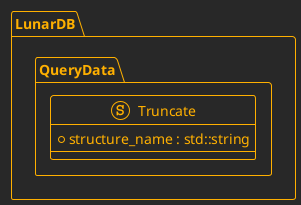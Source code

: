 @startuml Truncate
!theme crt-amber

namespace LunarDB.QueryData {

struct Truncate {
    + structure_name : std::string
}

}

@enduml

